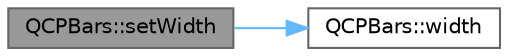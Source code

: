 digraph "QCPBars::setWidth"
{
 // LATEX_PDF_SIZE
  bgcolor="transparent";
  edge [fontname=Helvetica,fontsize=10,labelfontname=Helvetica,labelfontsize=10];
  node [fontname=Helvetica,fontsize=10,shape=box,height=0.2,width=0.4];
  rankdir="LR";
  Node1 [label="QCPBars::setWidth",height=0.2,width=0.4,color="gray40", fillcolor="grey60", style="filled", fontcolor="black",tooltip=" "];
  Node1 -> Node2 [color="steelblue1",style="solid"];
  Node2 [label="QCPBars::width",height=0.2,width=0.4,color="grey40", fillcolor="white", style="filled",URL="$class_q_c_p_bars.html#abe7eb3987d8711f45829db879aee2280",tooltip=" "];
}
